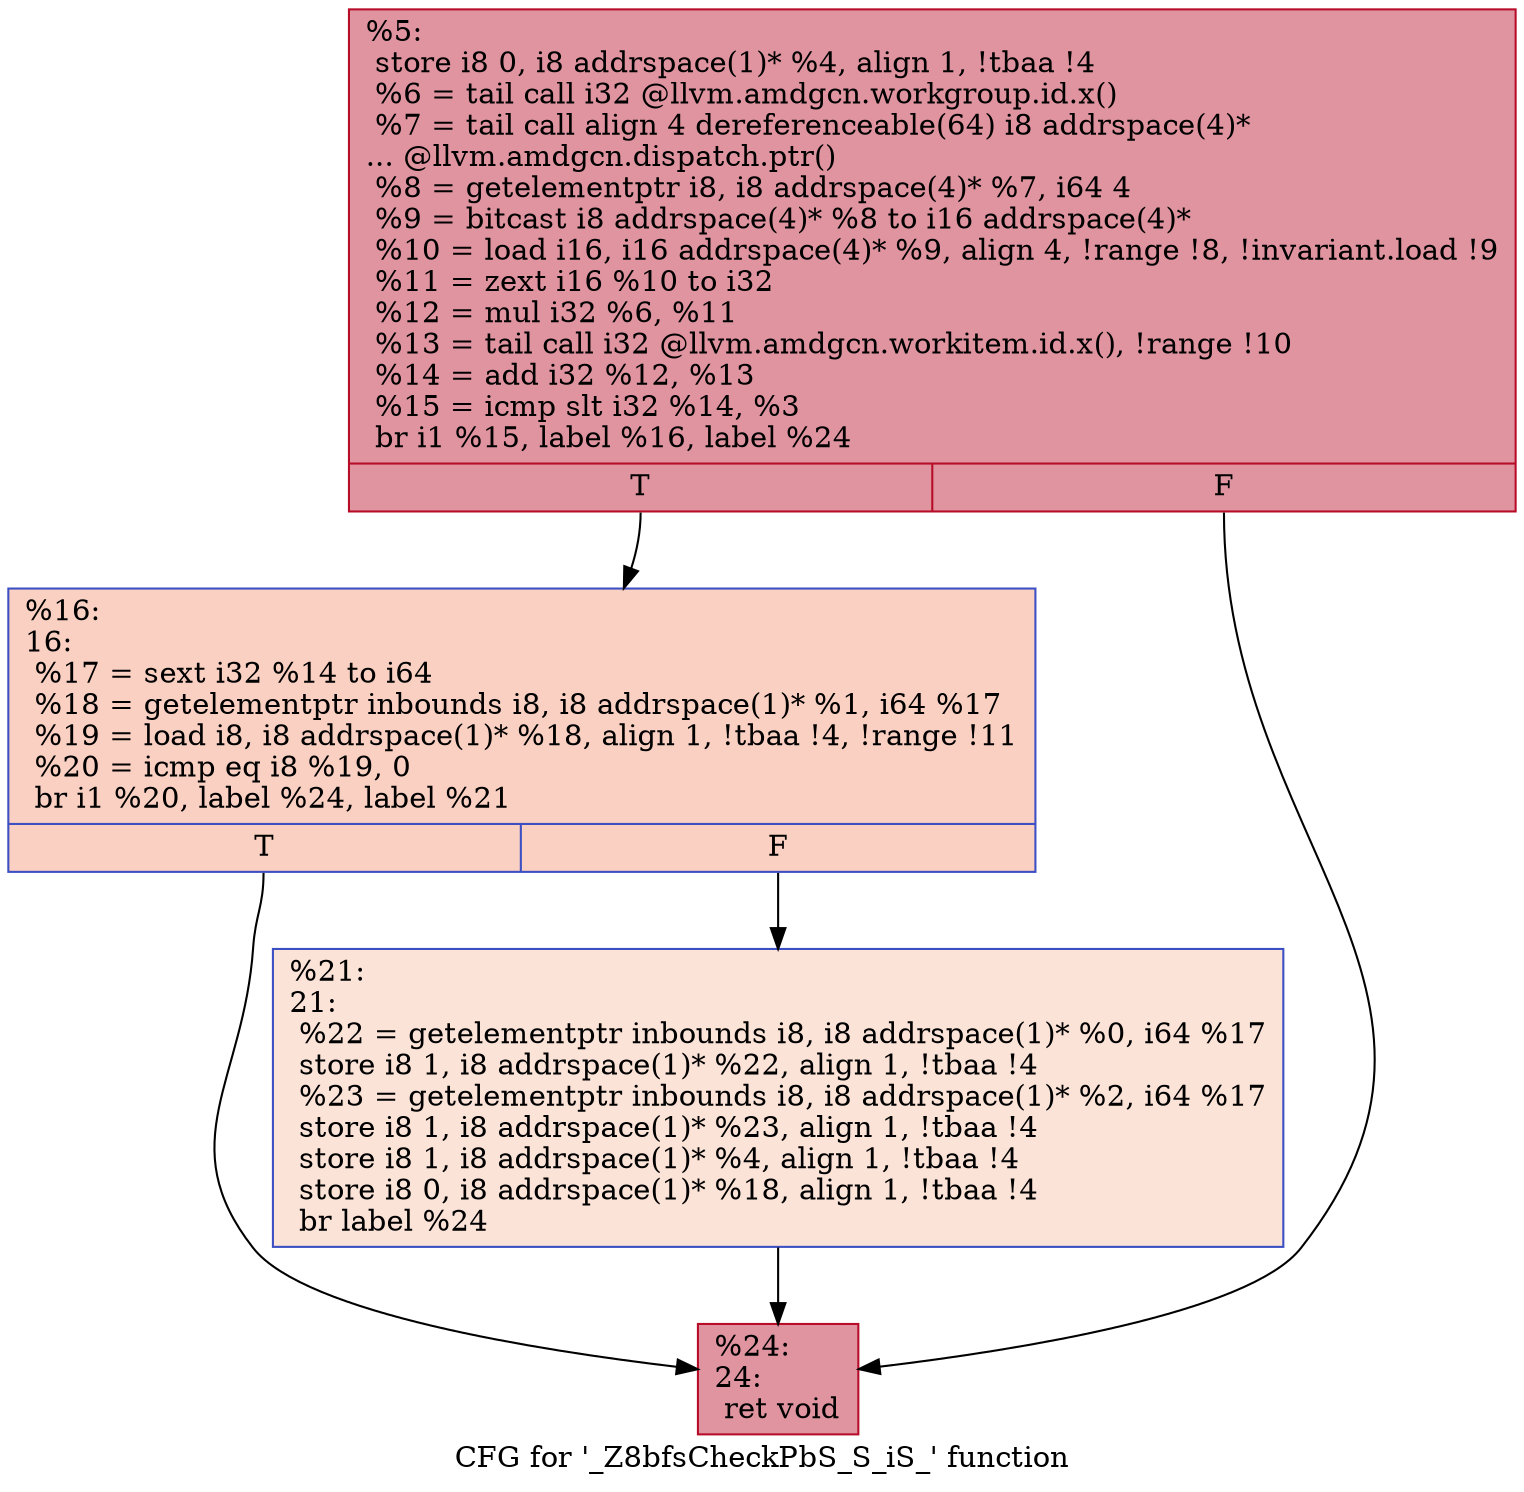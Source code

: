 digraph "CFG for '_Z8bfsCheckPbS_S_iS_' function" {
	label="CFG for '_Z8bfsCheckPbS_S_iS_' function";

	Node0x596a240 [shape=record,color="#b70d28ff", style=filled, fillcolor="#b70d2870",label="{%5:\l  store i8 0, i8 addrspace(1)* %4, align 1, !tbaa !4\l  %6 = tail call i32 @llvm.amdgcn.workgroup.id.x()\l  %7 = tail call align 4 dereferenceable(64) i8 addrspace(4)*\l... @llvm.amdgcn.dispatch.ptr()\l  %8 = getelementptr i8, i8 addrspace(4)* %7, i64 4\l  %9 = bitcast i8 addrspace(4)* %8 to i16 addrspace(4)*\l  %10 = load i16, i16 addrspace(4)* %9, align 4, !range !8, !invariant.load !9\l  %11 = zext i16 %10 to i32\l  %12 = mul i32 %6, %11\l  %13 = tail call i32 @llvm.amdgcn.workitem.id.x(), !range !10\l  %14 = add i32 %12, %13\l  %15 = icmp slt i32 %14, %3\l  br i1 %15, label %16, label %24\l|{<s0>T|<s1>F}}"];
	Node0x596a240:s0 -> Node0x596c2d0;
	Node0x596a240:s1 -> Node0x596c360;
	Node0x596c2d0 [shape=record,color="#3d50c3ff", style=filled, fillcolor="#f3947570",label="{%16:\l16:                                               \l  %17 = sext i32 %14 to i64\l  %18 = getelementptr inbounds i8, i8 addrspace(1)* %1, i64 %17\l  %19 = load i8, i8 addrspace(1)* %18, align 1, !tbaa !4, !range !11\l  %20 = icmp eq i8 %19, 0\l  br i1 %20, label %24, label %21\l|{<s0>T|<s1>F}}"];
	Node0x596c2d0:s0 -> Node0x596c360;
	Node0x596c2d0:s1 -> Node0x596cea0;
	Node0x596cea0 [shape=record,color="#3d50c3ff", style=filled, fillcolor="#f6bfa670",label="{%21:\l21:                                               \l  %22 = getelementptr inbounds i8, i8 addrspace(1)* %0, i64 %17\l  store i8 1, i8 addrspace(1)* %22, align 1, !tbaa !4\l  %23 = getelementptr inbounds i8, i8 addrspace(1)* %2, i64 %17\l  store i8 1, i8 addrspace(1)* %23, align 1, !tbaa !4\l  store i8 1, i8 addrspace(1)* %4, align 1, !tbaa !4\l  store i8 0, i8 addrspace(1)* %18, align 1, !tbaa !4\l  br label %24\l}"];
	Node0x596cea0 -> Node0x596c360;
	Node0x596c360 [shape=record,color="#b70d28ff", style=filled, fillcolor="#b70d2870",label="{%24:\l24:                                               \l  ret void\l}"];
}
